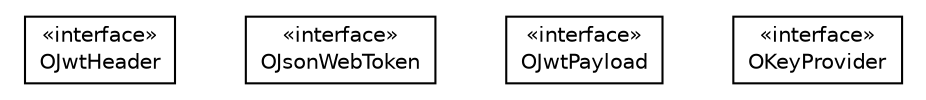 #!/usr/local/bin/dot
#
# Class diagram 
# Generated by UMLGraph version R5_6-24-gf6e263 (http://www.umlgraph.org/)
#

digraph G {
	edge [fontname="Helvetica",fontsize=10,labelfontname="Helvetica",labelfontsize=10];
	node [fontname="Helvetica",fontsize=10,shape=plaintext];
	nodesep=0.25;
	ranksep=0.5;
	// com.orientechnologies.orient.core.metadata.security.jwt.OJwtHeader
	c95887 [label=<<table title="com.orientechnologies.orient.core.metadata.security.jwt.OJwtHeader" border="0" cellborder="1" cellspacing="0" cellpadding="2" port="p" href="./OJwtHeader.html">
		<tr><td><table border="0" cellspacing="0" cellpadding="1">
<tr><td align="center" balign="center"> &#171;interface&#187; </td></tr>
<tr><td align="center" balign="center"> OJwtHeader </td></tr>
		</table></td></tr>
		</table>>, URL="./OJwtHeader.html", fontname="Helvetica", fontcolor="black", fontsize=10.0];
	// com.orientechnologies.orient.core.metadata.security.jwt.OJsonWebToken
	c95888 [label=<<table title="com.orientechnologies.orient.core.metadata.security.jwt.OJsonWebToken" border="0" cellborder="1" cellspacing="0" cellpadding="2" port="p" href="./OJsonWebToken.html">
		<tr><td><table border="0" cellspacing="0" cellpadding="1">
<tr><td align="center" balign="center"> &#171;interface&#187; </td></tr>
<tr><td align="center" balign="center"> OJsonWebToken </td></tr>
		</table></td></tr>
		</table>>, URL="./OJsonWebToken.html", fontname="Helvetica", fontcolor="black", fontsize=10.0];
	// com.orientechnologies.orient.core.metadata.security.jwt.OJwtPayload
	c95889 [label=<<table title="com.orientechnologies.orient.core.metadata.security.jwt.OJwtPayload" border="0" cellborder="1" cellspacing="0" cellpadding="2" port="p" href="./OJwtPayload.html">
		<tr><td><table border="0" cellspacing="0" cellpadding="1">
<tr><td align="center" balign="center"> &#171;interface&#187; </td></tr>
<tr><td align="center" balign="center"> OJwtPayload </td></tr>
		</table></td></tr>
		</table>>, URL="./OJwtPayload.html", fontname="Helvetica", fontcolor="black", fontsize=10.0];
	// com.orientechnologies.orient.core.metadata.security.jwt.OKeyProvider
	c95890 [label=<<table title="com.orientechnologies.orient.core.metadata.security.jwt.OKeyProvider" border="0" cellborder="1" cellspacing="0" cellpadding="2" port="p" href="./OKeyProvider.html">
		<tr><td><table border="0" cellspacing="0" cellpadding="1">
<tr><td align="center" balign="center"> &#171;interface&#187; </td></tr>
<tr><td align="center" balign="center"> OKeyProvider </td></tr>
		</table></td></tr>
		</table>>, URL="./OKeyProvider.html", fontname="Helvetica", fontcolor="black", fontsize=10.0];
}

